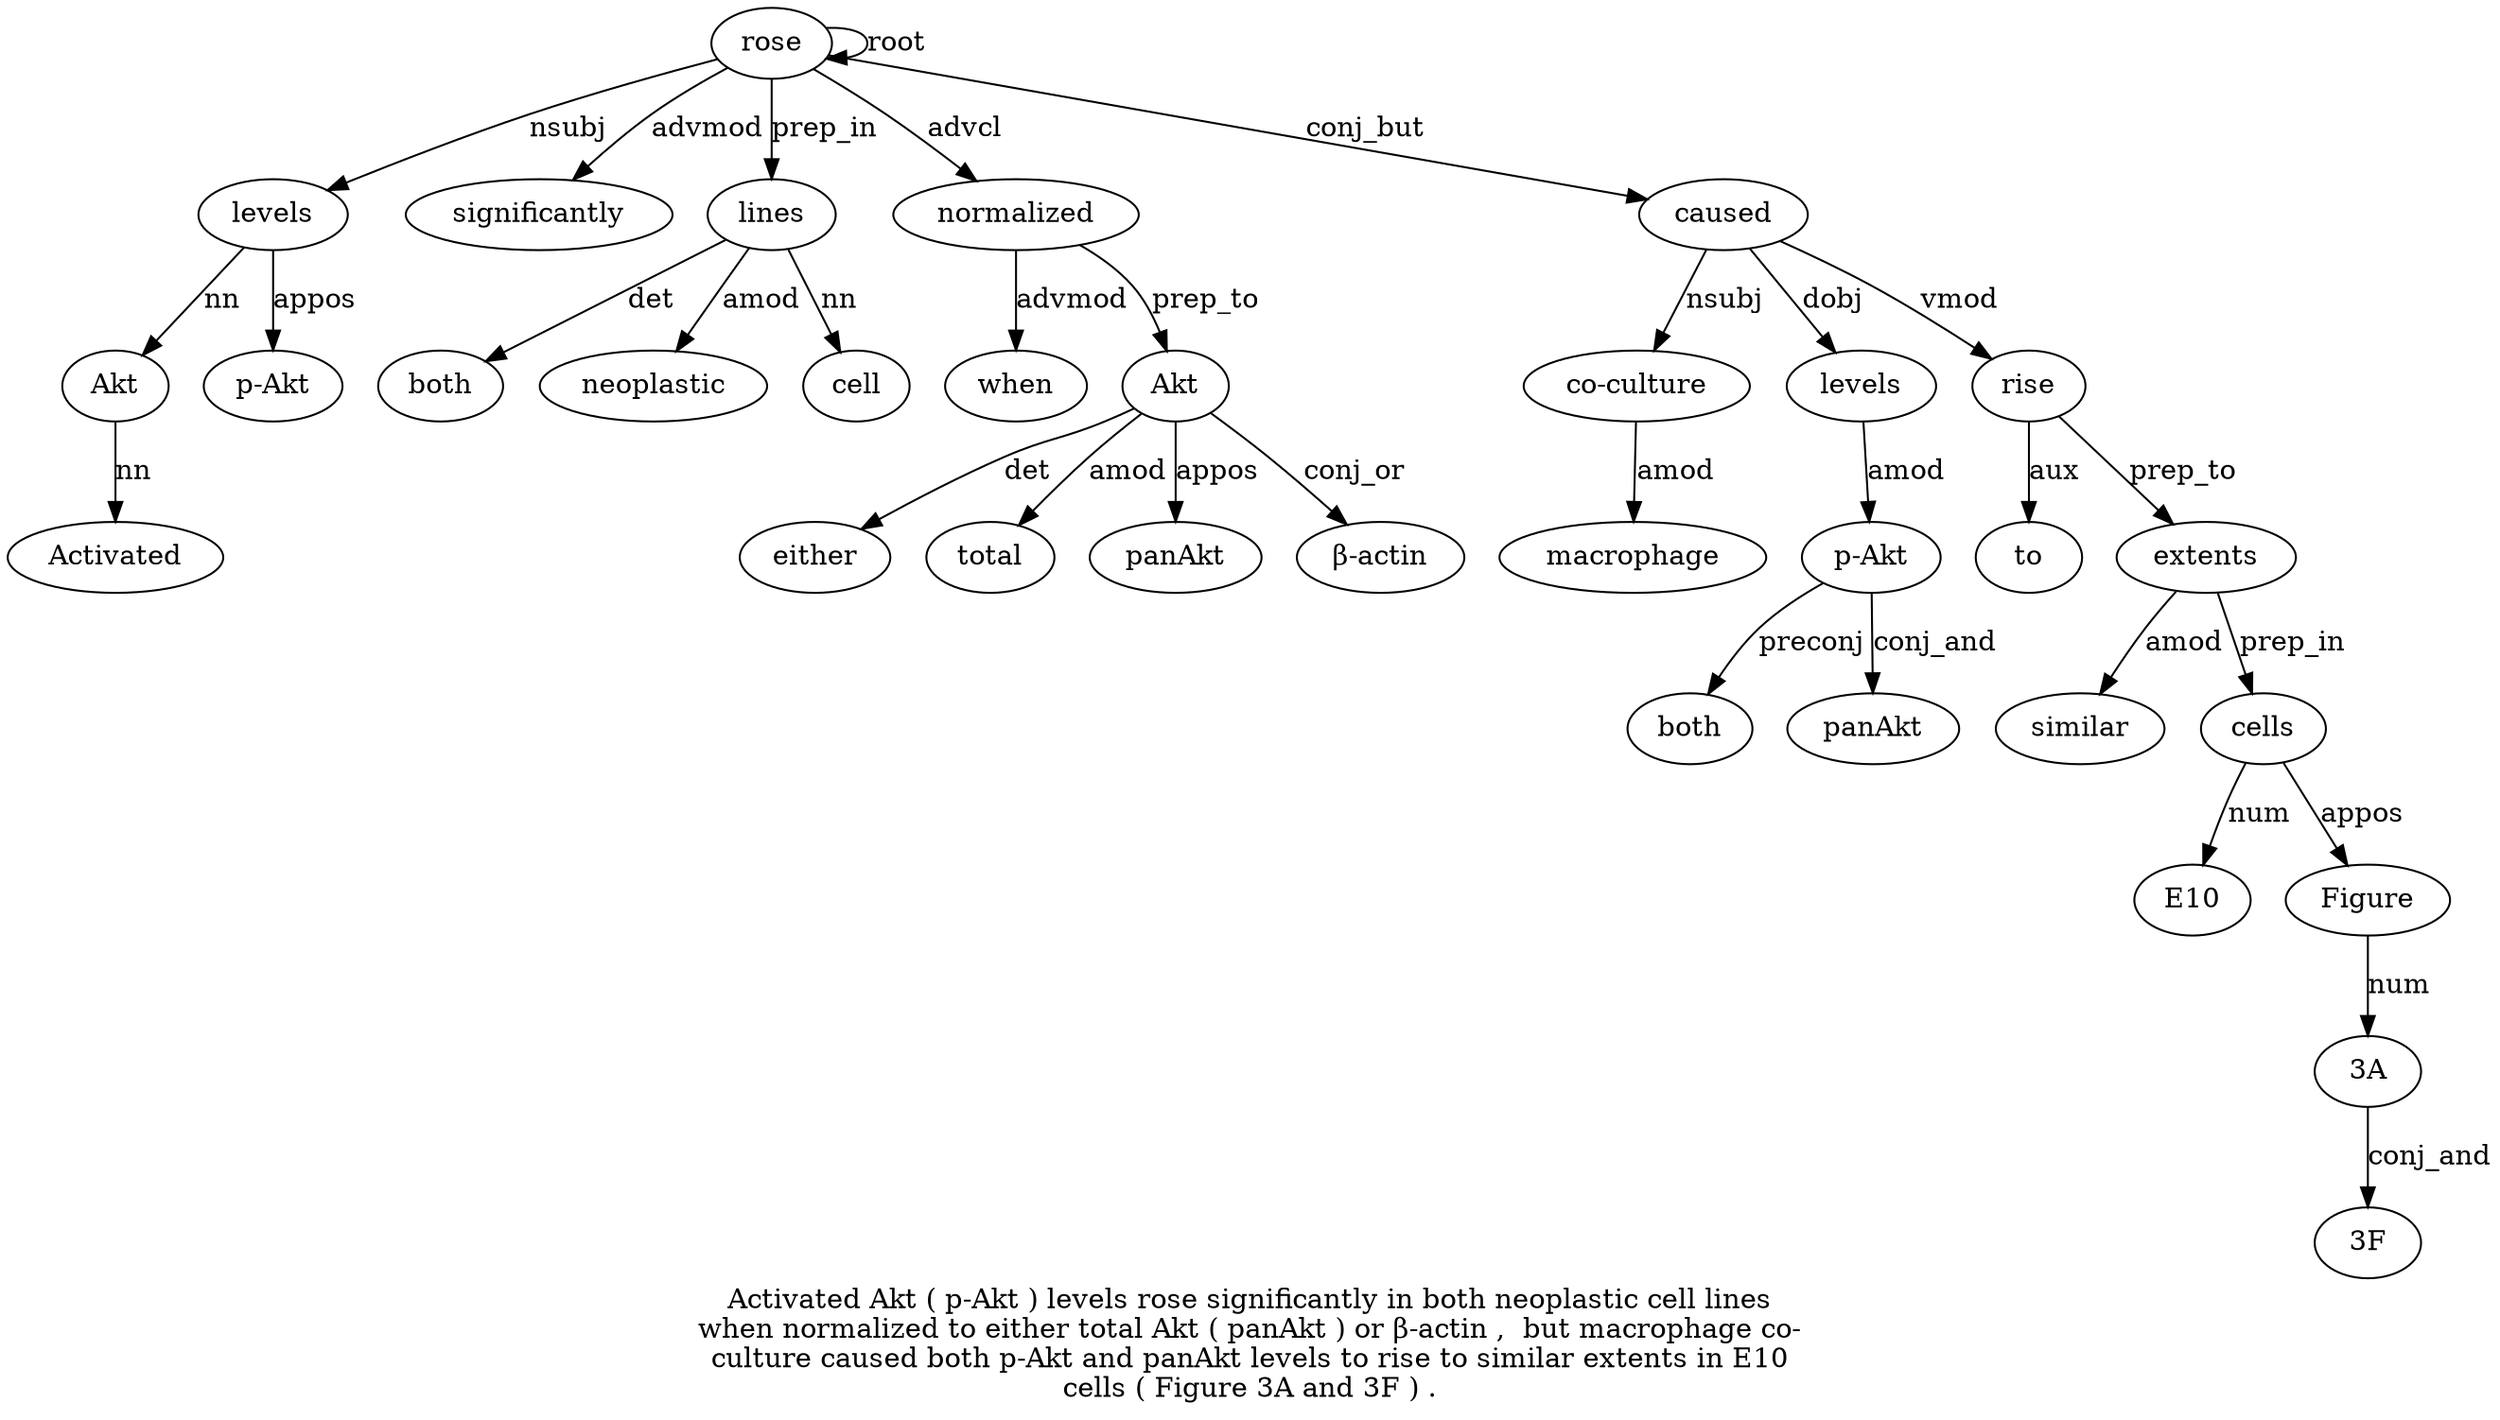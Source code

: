 digraph "Activated Akt ( p-Akt ) levels rose significantly in both neoplastic cell lines when normalized to either total Akt ( panAkt ) or β-actin ,  but macrophage co-culture caused both p-Akt and panAkt levels to rise to similar extents in E10 cells ( Figure 3A and 3F ) ." {
label="Activated Akt ( p-Akt ) levels rose significantly in both neoplastic cell lines
when normalized to either total Akt ( panAkt ) or β-actin ,  but macrophage co-
culture caused both p-Akt and panAkt levels to rise to similar extents in E10
cells ( Figure 3A and 3F ) .";
Akt2 [style=filled, fillcolor=white, label=Akt];
Activated1 [style=filled, fillcolor=white, label=Activated];
Akt2 -> Activated1  [label=nn];
levels6 [style=filled, fillcolor=white, label=levels];
levels6 -> Akt2  [label=nn];
"p-Akt4" [style=filled, fillcolor=white, label="p-Akt"];
levels6 -> "p-Akt4"  [label=appos];
rose7 [style=filled, fillcolor=white, label=rose];
rose7 -> levels6  [label=nsubj];
rose7 -> rose7  [label=root];
significantly8 [style=filled, fillcolor=white, label=significantly];
rose7 -> significantly8  [label=advmod];
lines13 [style=filled, fillcolor=white, label=lines];
both10 [style=filled, fillcolor=white, label=both];
lines13 -> both10  [label=det];
neoplastic11 [style=filled, fillcolor=white, label=neoplastic];
lines13 -> neoplastic11  [label=amod];
cell12 [style=filled, fillcolor=white, label=cell];
lines13 -> cell12  [label=nn];
rose7 -> lines13  [label=prep_in];
normalized15 [style=filled, fillcolor=white, label=normalized];
when14 [style=filled, fillcolor=white, label=when];
normalized15 -> when14  [label=advmod];
rose7 -> normalized15  [label=advcl];
Akt19 [style=filled, fillcolor=white, label=Akt];
either17 [style=filled, fillcolor=white, label=either];
Akt19 -> either17  [label=det];
total18 [style=filled, fillcolor=white, label=total];
Akt19 -> total18  [label=amod];
normalized15 -> Akt19  [label=prep_to];
panAkt21 [style=filled, fillcolor=white, label=panAkt];
Akt19 -> panAkt21  [label=appos];
"β-actin24" [style=filled, fillcolor=white, label="β-actin"];
Akt19 -> "β-actin24"  [label=conj_or];
"co-culture28" [style=filled, fillcolor=white, label="co-culture"];
macrophage27 [style=filled, fillcolor=white, label=macrophage];
"co-culture28" -> macrophage27  [label=amod];
caused29 [style=filled, fillcolor=white, label=caused];
caused29 -> "co-culture28"  [label=nsubj];
rose7 -> caused29  [label=conj_but];
"p-Akt31" [style=filled, fillcolor=white, label="p-Akt"];
both30 [style=filled, fillcolor=white, label=both];
"p-Akt31" -> both30  [label=preconj];
levels34 [style=filled, fillcolor=white, label=levels];
levels34 -> "p-Akt31"  [label=amod];
panAkt33 [style=filled, fillcolor=white, label=panAkt];
"p-Akt31" -> panAkt33  [label=conj_and];
caused29 -> levels34  [label=dobj];
rise36 [style=filled, fillcolor=white, label=rise];
to35 [style=filled, fillcolor=white, label=to];
rise36 -> to35  [label=aux];
caused29 -> rise36  [label=vmod];
extents39 [style=filled, fillcolor=white, label=extents];
similar38 [style=filled, fillcolor=white, label=similar];
extents39 -> similar38  [label=amod];
rise36 -> extents39  [label=prep_to];
cells42 [style=filled, fillcolor=white, label=cells];
E104 [style=filled, fillcolor=white, label=E10];
cells42 -> E104  [label=num];
extents39 -> cells42  [label=prep_in];
Figure44 [style=filled, fillcolor=white, label=Figure];
cells42 -> Figure44  [label=appos];
"3A45" [style=filled, fillcolor=white, label="3A"];
Figure44 -> "3A45"  [label=num];
"3F47" [style=filled, fillcolor=white, label="3F"];
"3A45" -> "3F47"  [label=conj_and];
}
